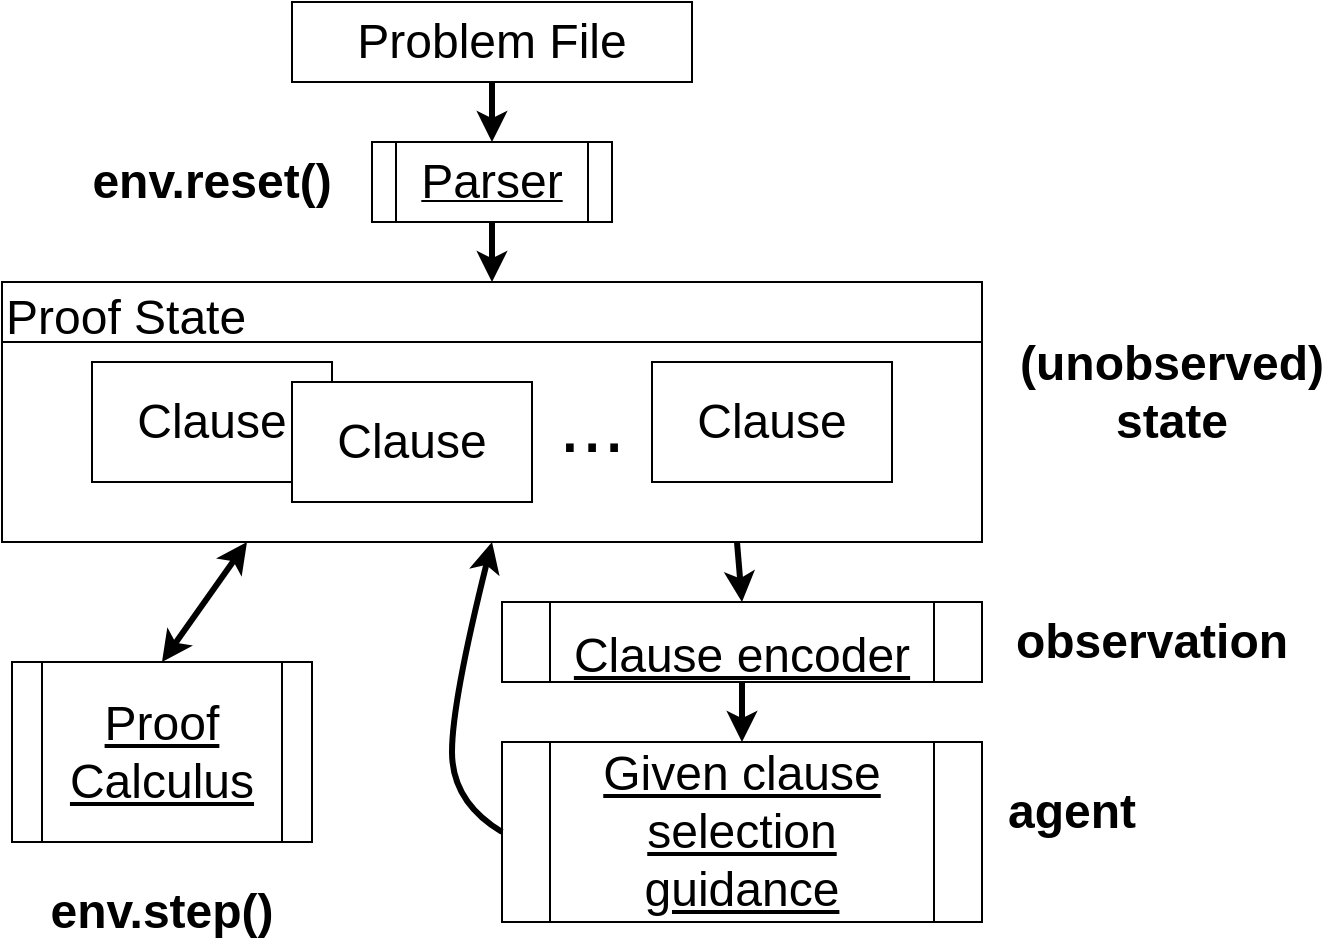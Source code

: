 <mxfile version="17.4.3" type="device"><diagram id="6_5zj7gRUQwplS49rG8j" name="Page-1"><mxGraphModel dx="942" dy="608" grid="1" gridSize="10" guides="1" tooltips="1" connect="1" arrows="1" fold="1" page="1" pageScale="1" pageWidth="850" pageHeight="1100" math="0" shadow="0"><root><mxCell id="0"/><mxCell id="1" parent="0"/><mxCell id="jb2Uav_hbl33Cd4NGp73-1" value="&lt;font style=&quot;font-size: 24px&quot;&gt;Problem File&lt;/font&gt;" style="rounded=0;whiteSpace=wrap;html=1;" parent="1" vertex="1"><mxGeometry x="280" y="40" width="200" height="40" as="geometry"/></mxCell><mxCell id="jb2Uav_hbl33Cd4NGp73-2" value="&lt;u&gt;&lt;font style=&quot;font-size: 24px&quot;&gt;Parser&lt;/font&gt;&lt;/u&gt;" style="shape=process;whiteSpace=wrap;html=1;backgroundOutline=1;" parent="1" vertex="1"><mxGeometry x="320" y="110" width="120" height="40" as="geometry"/></mxCell><mxCell id="jb2Uav_hbl33Cd4NGp73-3" value="&lt;div style=&quot;font-size: 24px&quot;&gt;&lt;u&gt;&lt;font style=&quot;font-size: 24px&quot;&gt;Proof&lt;/font&gt;&lt;/u&gt;&lt;/div&gt;&lt;div style=&quot;font-size: 24px&quot;&gt;&lt;u&gt;&lt;font style=&quot;font-size: 24px&quot;&gt;Calculus&lt;br&gt;&lt;/font&gt;&lt;/u&gt;&lt;/div&gt;" style="shape=process;whiteSpace=wrap;html=1;backgroundOutline=1;" parent="1" vertex="1"><mxGeometry x="140" y="370" width="150" height="90" as="geometry"/></mxCell><mxCell id="jb2Uav_hbl33Cd4NGp73-13" value="&lt;div style=&quot;font-size: 24px&quot;&gt;&lt;font style=&quot;font-size: 24px&quot;&gt;&lt;u&gt;Given clause selection guidance&lt;/u&gt;&lt;br&gt;&lt;/font&gt;&lt;/div&gt;" style="shape=process;whiteSpace=wrap;html=1;backgroundOutline=1;" parent="1" vertex="1"><mxGeometry x="385" y="410" width="240" height="90" as="geometry"/></mxCell><mxCell id="jb2Uav_hbl33Cd4NGp73-14" value="&lt;font style=&quot;font-size: 24px&quot;&gt;&lt;u&gt;Clause encoder&lt;/u&gt;&lt;br&gt;&lt;/font&gt;" style="shape=process;whiteSpace=wrap;html=1;backgroundOutline=1;fontSize=40;" parent="1" vertex="1"><mxGeometry x="385" y="340" width="240" height="40" as="geometry"/></mxCell><mxCell id="jb2Uav_hbl33Cd4NGp73-15" value="" style="endArrow=classic;html=1;rounded=0;fontSize=24;strokeWidth=3;" parent="1" source="jb2Uav_hbl33Cd4NGp73-1" target="jb2Uav_hbl33Cd4NGp73-2" edge="1"><mxGeometry width="50" height="50" relative="1" as="geometry"><mxPoint x="400" y="350" as="sourcePoint"/><mxPoint x="450" y="300" as="targetPoint"/></mxGeometry></mxCell><mxCell id="jb2Uav_hbl33Cd4NGp73-17" value="" style="endArrow=classic;html=1;rounded=0;fontSize=24;strokeWidth=3;exitX=0.5;exitY=1;exitDx=0;exitDy=0;entryX=0.5;entryY=0;entryDx=0;entryDy=0;" parent="1" source="jb2Uav_hbl33Cd4NGp73-2" target="jb2Uav_hbl33Cd4NGp73-21" edge="1"><mxGeometry width="50" height="50" relative="1" as="geometry"><mxPoint x="400" y="100" as="sourcePoint"/><mxPoint x="400" y="140" as="targetPoint"/></mxGeometry></mxCell><mxCell id="jb2Uav_hbl33Cd4NGp73-18" value="" style="endArrow=classic;html=1;rounded=0;fontSize=24;strokeWidth=3;exitX=0.75;exitY=1;exitDx=0;exitDy=0;entryX=0.5;entryY=0;entryDx=0;entryDy=0;" parent="1" source="jb2Uav_hbl33Cd4NGp73-21" target="jb2Uav_hbl33Cd4NGp73-14" edge="1"><mxGeometry width="50" height="50" relative="1" as="geometry"><mxPoint x="529.5" y="260" as="sourcePoint"/><mxPoint x="529.5" y="300" as="targetPoint"/></mxGeometry></mxCell><mxCell id="jb2Uav_hbl33Cd4NGp73-20" value="" style="endArrow=classic;html=1;rounded=0;fontSize=24;strokeWidth=3;exitX=0.5;exitY=1;exitDx=0;exitDy=0;entryX=0.5;entryY=0;entryDx=0;entryDy=0;" parent="1" source="jb2Uav_hbl33Cd4NGp73-14" target="jb2Uav_hbl33Cd4NGp73-13" edge="1"><mxGeometry width="50" height="50" relative="1" as="geometry"><mxPoint x="520" y="330" as="sourcePoint"/><mxPoint x="520" y="370" as="targetPoint"/></mxGeometry></mxCell><mxCell id="jb2Uav_hbl33Cd4NGp73-21" value="Proof State" style="swimlane;fontSize=24;align=left;fontStyle=0;startSize=30;" parent="1" vertex="1"><mxGeometry x="135" y="180" width="490" height="130" as="geometry"/></mxCell><mxCell id="jb2Uav_hbl33Cd4NGp73-5" value="&lt;font style=&quot;font-size: 24px&quot;&gt;Clause&lt;/font&gt;" style="rounded=0;whiteSpace=wrap;html=1;" parent="jb2Uav_hbl33Cd4NGp73-21" vertex="1"><mxGeometry x="45" y="40" width="120" height="60" as="geometry"/></mxCell><mxCell id="jb2Uav_hbl33Cd4NGp73-6" value="&lt;font style=&quot;font-size: 24px&quot;&gt;Clause&lt;/font&gt;" style="rounded=0;whiteSpace=wrap;html=1;" parent="jb2Uav_hbl33Cd4NGp73-21" vertex="1"><mxGeometry x="145" y="50" width="120" height="60" as="geometry"/></mxCell><mxCell id="jb2Uav_hbl33Cd4NGp73-12" value="&lt;font style=&quot;font-size: 40px&quot;&gt;...&lt;/font&gt;" style="text;html=1;strokeColor=none;fillColor=none;align=center;verticalAlign=middle;whiteSpace=wrap;rounded=0;fontSize=24;" parent="jb2Uav_hbl33Cd4NGp73-21" vertex="1"><mxGeometry x="265" y="55" width="60" height="30" as="geometry"/></mxCell><mxCell id="jb2Uav_hbl33Cd4NGp73-11" value="&lt;font style=&quot;font-size: 24px&quot;&gt;Clause&lt;/font&gt;" style="rounded=0;whiteSpace=wrap;html=1;" parent="jb2Uav_hbl33Cd4NGp73-21" vertex="1"><mxGeometry x="325" y="40" width="120" height="60" as="geometry"/></mxCell><mxCell id="jb2Uav_hbl33Cd4NGp73-24" value="" style="endArrow=classic;startArrow=classic;html=1;rounded=0;fontSize=24;strokeWidth=3;entryX=0.25;entryY=1;entryDx=0;entryDy=0;exitX=0.5;exitY=0;exitDx=0;exitDy=0;" parent="1" source="jb2Uav_hbl33Cd4NGp73-3" target="jb2Uav_hbl33Cd4NGp73-21" edge="1"><mxGeometry width="50" height="50" relative="1" as="geometry"><mxPoint x="340" y="380" as="sourcePoint"/><mxPoint x="230" y="340" as="targetPoint"/></mxGeometry></mxCell><mxCell id="jb2Uav_hbl33Cd4NGp73-26" value="" style="curved=1;endArrow=classic;html=1;rounded=0;fontSize=24;strokeWidth=3;entryX=0.5;entryY=1;entryDx=0;entryDy=0;exitX=0;exitY=0.5;exitDx=0;exitDy=0;" parent="1" source="jb2Uav_hbl33Cd4NGp73-13" target="jb2Uav_hbl33Cd4NGp73-21" edge="1"><mxGeometry width="50" height="50" relative="1" as="geometry"><mxPoint x="310" y="440" as="sourcePoint"/><mxPoint x="360" y="390" as="targetPoint"/><Array as="points"><mxPoint x="360" y="440"/><mxPoint x="360" y="390"/></Array></mxGeometry></mxCell><mxCell id="vtU4_47_HXo3I6nZJ0d3-1" value="&lt;b&gt;env.reset()&lt;/b&gt;" style="text;html=1;strokeColor=none;fillColor=none;align=center;verticalAlign=middle;whiteSpace=wrap;rounded=0;fontSize=24;" vertex="1" parent="1"><mxGeometry x="210" y="115" width="60" height="30" as="geometry"/></mxCell><mxCell id="vtU4_47_HXo3I6nZJ0d3-2" value="&lt;b&gt;env.step()&lt;/b&gt;" style="text;html=1;strokeColor=none;fillColor=none;align=center;verticalAlign=middle;whiteSpace=wrap;rounded=0;fontSize=24;" vertex="1" parent="1"><mxGeometry x="185" y="480" width="60" height="30" as="geometry"/></mxCell><mxCell id="vtU4_47_HXo3I6nZJ0d3-3" value="&lt;div&gt;&lt;b&gt;(unobserved) state&lt;/b&gt;&lt;/div&gt;" style="text;html=1;strokeColor=none;fillColor=none;align=center;verticalAlign=middle;whiteSpace=wrap;rounded=0;fontSize=24;" vertex="1" parent="1"><mxGeometry x="690" y="220" width="60" height="30" as="geometry"/></mxCell><mxCell id="vtU4_47_HXo3I6nZJ0d3-5" value="&lt;b&gt;observation&lt;/b&gt;" style="text;html=1;strokeColor=none;fillColor=none;align=center;verticalAlign=middle;whiteSpace=wrap;rounded=0;fontSize=24;" vertex="1" parent="1"><mxGeometry x="680" y="345" width="60" height="30" as="geometry"/></mxCell><mxCell id="vtU4_47_HXo3I6nZJ0d3-7" value="&lt;b&gt;agent&lt;/b&gt;" style="text;html=1;strokeColor=none;fillColor=none;align=center;verticalAlign=middle;whiteSpace=wrap;rounded=0;fontSize=24;" vertex="1" parent="1"><mxGeometry x="640" y="430" width="60" height="30" as="geometry"/></mxCell></root></mxGraphModel></diagram></mxfile>